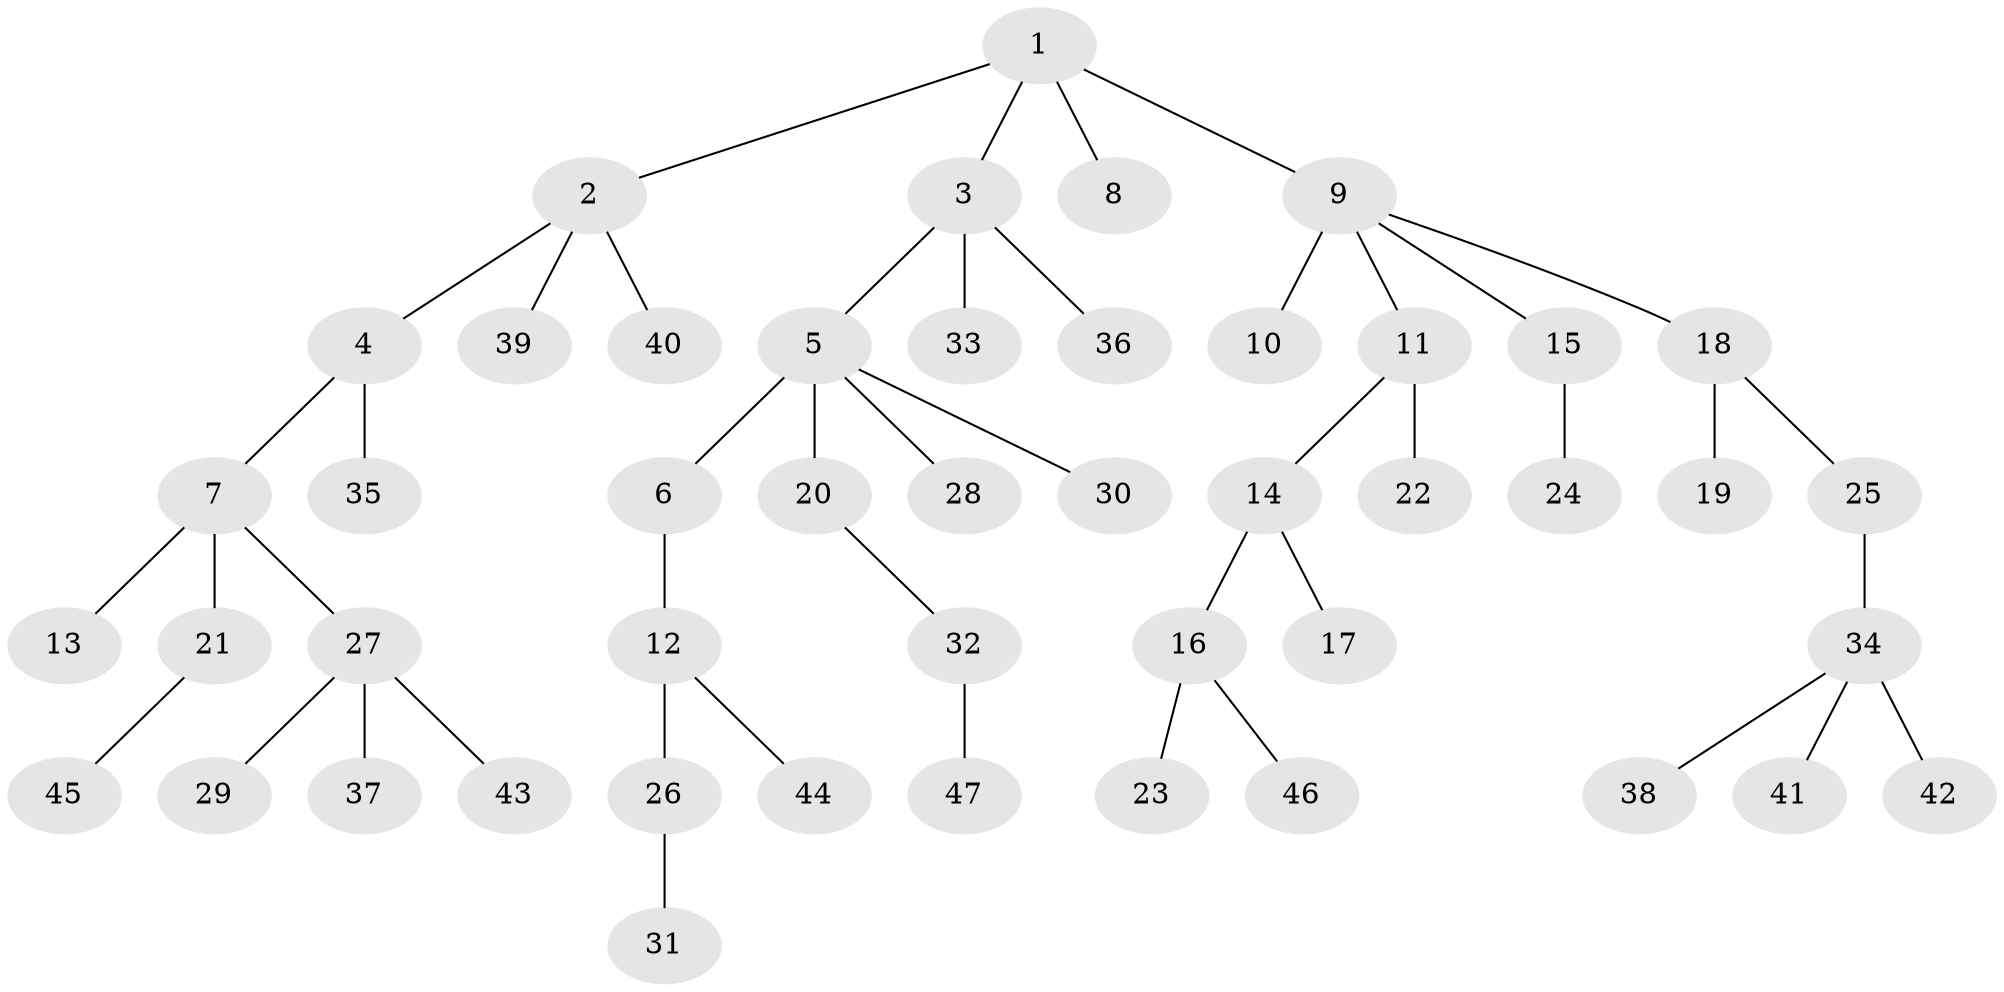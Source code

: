 // original degree distribution, {4: 0.11494252873563218, 3: 0.10344827586206896, 6: 0.011494252873563218, 2: 0.27586206896551724, 5: 0.022988505747126436, 1: 0.47126436781609193}
// Generated by graph-tools (version 1.1) at 2025/51/03/04/25 22:51:41]
// undirected, 47 vertices, 46 edges
graph export_dot {
  node [color=gray90,style=filled];
  1;
  2;
  3;
  4;
  5;
  6;
  7;
  8;
  9;
  10;
  11;
  12;
  13;
  14;
  15;
  16;
  17;
  18;
  19;
  20;
  21;
  22;
  23;
  24;
  25;
  26;
  27;
  28;
  29;
  30;
  31;
  32;
  33;
  34;
  35;
  36;
  37;
  38;
  39;
  40;
  41;
  42;
  43;
  44;
  45;
  46;
  47;
  1 -- 2 [weight=1.0];
  1 -- 3 [weight=1.0];
  1 -- 8 [weight=1.0];
  1 -- 9 [weight=1.0];
  2 -- 4 [weight=1.0];
  2 -- 39 [weight=1.0];
  2 -- 40 [weight=1.0];
  3 -- 5 [weight=1.0];
  3 -- 33 [weight=1.0];
  3 -- 36 [weight=1.0];
  4 -- 7 [weight=1.0];
  4 -- 35 [weight=1.0];
  5 -- 6 [weight=1.0];
  5 -- 20 [weight=1.0];
  5 -- 28 [weight=1.0];
  5 -- 30 [weight=1.0];
  6 -- 12 [weight=1.0];
  7 -- 13 [weight=1.0];
  7 -- 21 [weight=1.0];
  7 -- 27 [weight=1.0];
  9 -- 10 [weight=2.0];
  9 -- 11 [weight=1.0];
  9 -- 15 [weight=1.0];
  9 -- 18 [weight=1.0];
  11 -- 14 [weight=1.0];
  11 -- 22 [weight=1.0];
  12 -- 26 [weight=2.0];
  12 -- 44 [weight=1.0];
  14 -- 16 [weight=1.0];
  14 -- 17 [weight=1.0];
  15 -- 24 [weight=1.0];
  16 -- 23 [weight=1.0];
  16 -- 46 [weight=1.0];
  18 -- 19 [weight=2.0];
  18 -- 25 [weight=1.0];
  20 -- 32 [weight=1.0];
  21 -- 45 [weight=1.0];
  25 -- 34 [weight=1.0];
  26 -- 31 [weight=1.0];
  27 -- 29 [weight=1.0];
  27 -- 37 [weight=2.0];
  27 -- 43 [weight=1.0];
  32 -- 47 [weight=2.0];
  34 -- 38 [weight=1.0];
  34 -- 41 [weight=1.0];
  34 -- 42 [weight=2.0];
}
